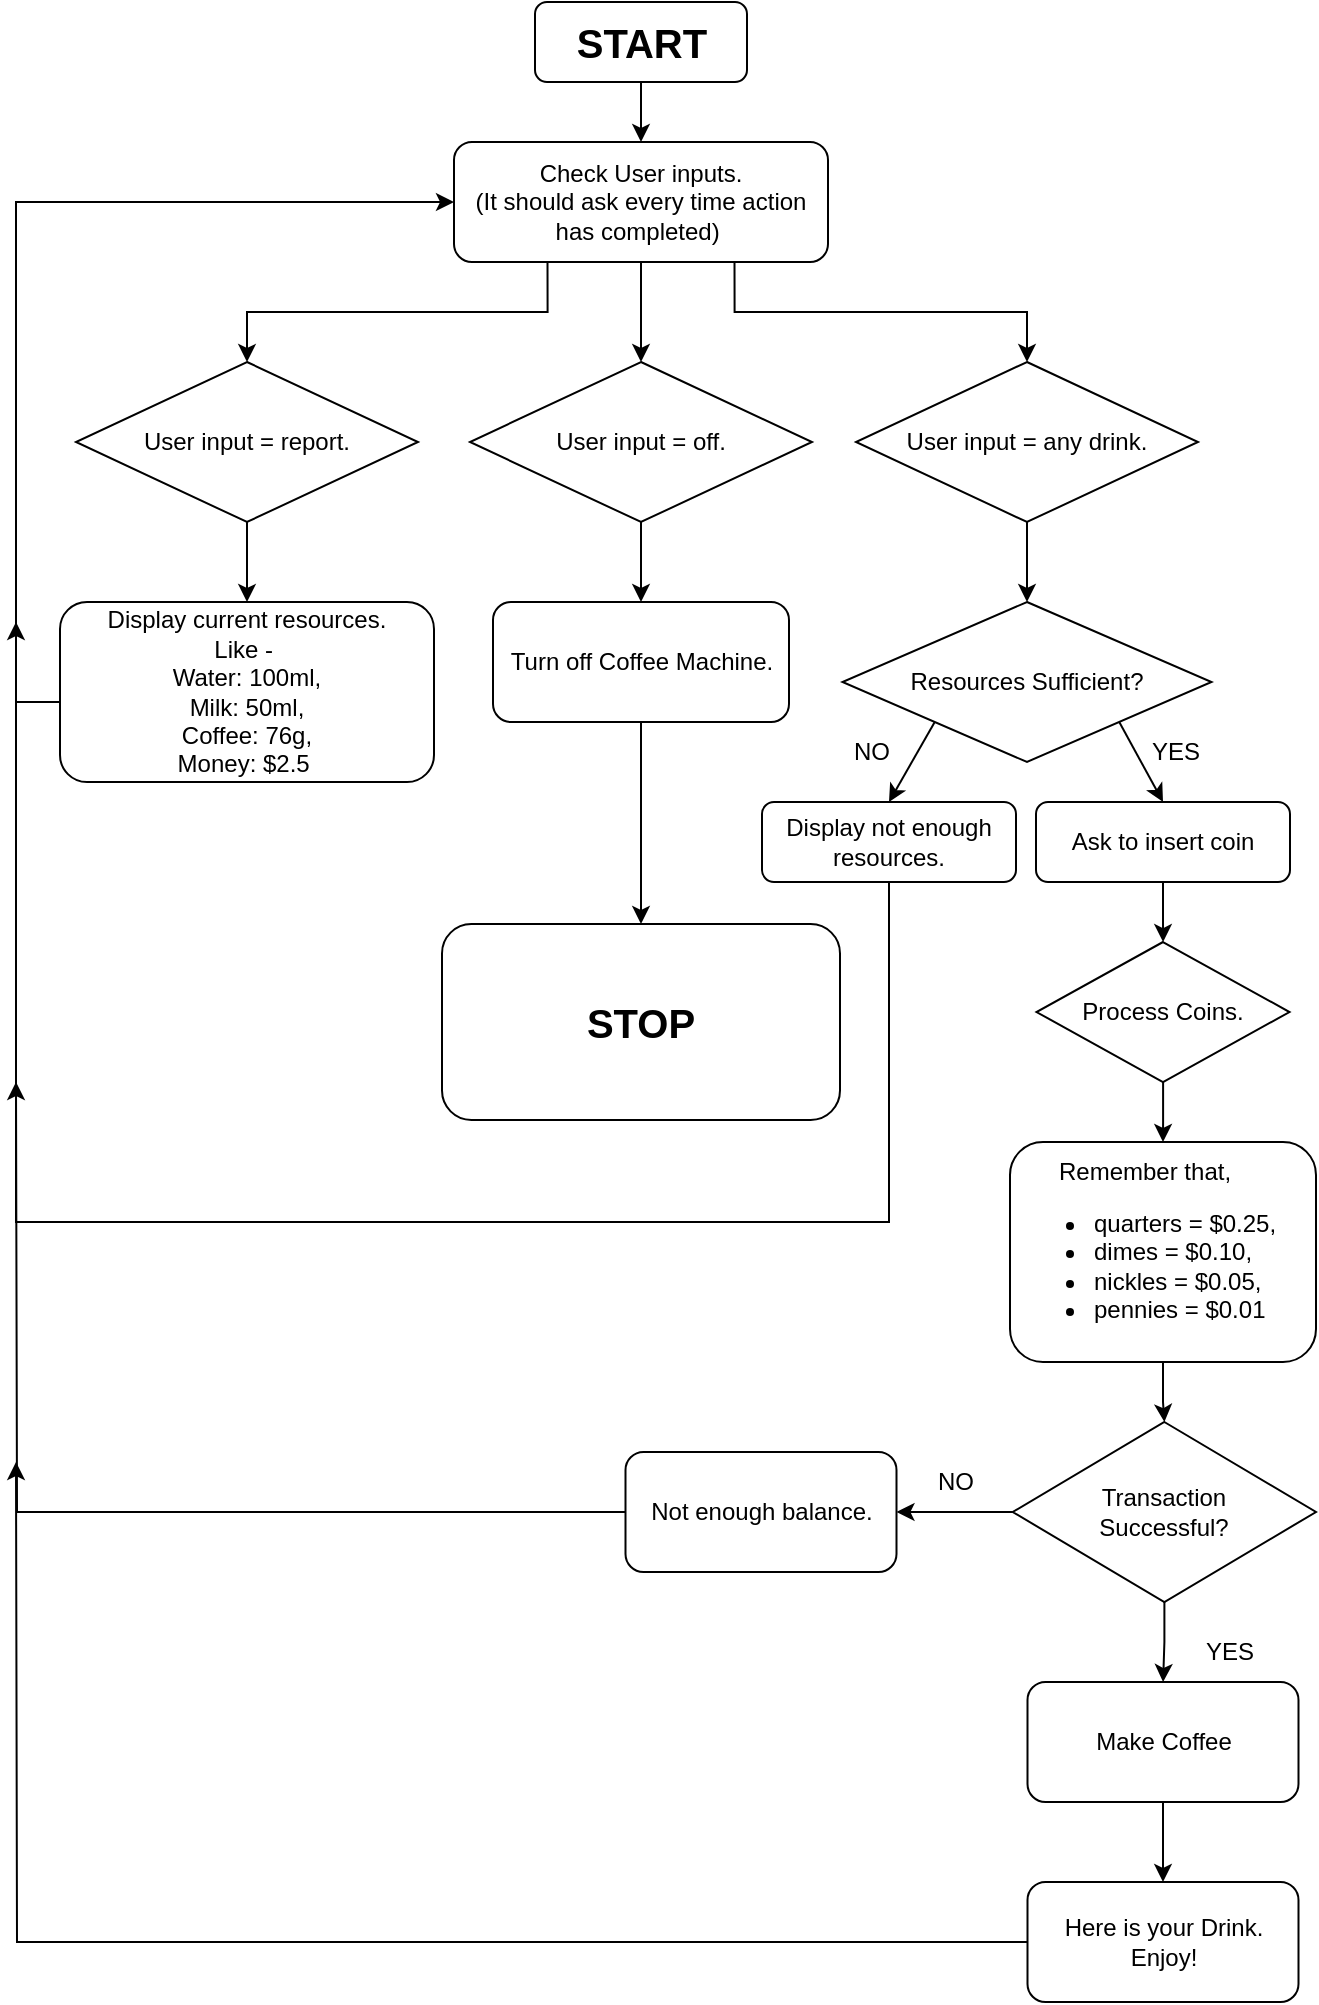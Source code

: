 <mxfile version="16.6.4" type="device"><diagram id="QzqhdiogrUUQ5-P848Fx" name="Page-1"><mxGraphModel dx="1038" dy="551" grid="1" gridSize="10" guides="1" tooltips="1" connect="1" arrows="1" fold="1" page="1" pageScale="1" pageWidth="827" pageHeight="1169" math="0" shadow="0"><root><mxCell id="0"/><mxCell id="1" parent="0"/><mxCell id="Nb8mtnB5yGFxd9Hohxdo-12" style="edgeStyle=orthogonalEdgeStyle;rounded=0;orthogonalLoop=1;jettySize=auto;html=1;entryX=0.5;entryY=0;entryDx=0;entryDy=0;" parent="1" source="Nb8mtnB5yGFxd9Hohxdo-1" target="Nb8mtnB5yGFxd9Hohxdo-3" edge="1"><mxGeometry relative="1" as="geometry"/></mxCell><mxCell id="Nb8mtnB5yGFxd9Hohxdo-1" value="START" style="rounded=1;whiteSpace=wrap;html=1;fontSize=20;fontStyle=1" parent="1" vertex="1"><mxGeometry x="359.5" y="30" width="106" height="40" as="geometry"/></mxCell><mxCell id="Nb8mtnB5yGFxd9Hohxdo-11" style="edgeStyle=orthogonalEdgeStyle;rounded=0;orthogonalLoop=1;jettySize=auto;html=1;exitX=0.75;exitY=1;exitDx=0;exitDy=0;entryX=0.5;entryY=0;entryDx=0;entryDy=0;" parent="1" source="Nb8mtnB5yGFxd9Hohxdo-3" target="Nb8mtnB5yGFxd9Hohxdo-7" edge="1"><mxGeometry relative="1" as="geometry"/></mxCell><mxCell id="Nb8mtnB5yGFxd9Hohxdo-24" style="edgeStyle=orthogonalEdgeStyle;rounded=0;orthogonalLoop=1;jettySize=auto;html=1;exitX=0.25;exitY=1;exitDx=0;exitDy=0;entryX=0.5;entryY=0;entryDx=0;entryDy=0;" parent="1" source="Nb8mtnB5yGFxd9Hohxdo-3" target="Nb8mtnB5yGFxd9Hohxdo-6" edge="1"><mxGeometry relative="1" as="geometry"/></mxCell><mxCell id="Nb8mtnB5yGFxd9Hohxdo-25" style="edgeStyle=orthogonalEdgeStyle;rounded=0;orthogonalLoop=1;jettySize=auto;html=1;exitX=0.5;exitY=1;exitDx=0;exitDy=0;entryX=0.5;entryY=0;entryDx=0;entryDy=0;" parent="1" source="Nb8mtnB5yGFxd9Hohxdo-3" target="Nb8mtnB5yGFxd9Hohxdo-5" edge="1"><mxGeometry relative="1" as="geometry"/></mxCell><mxCell id="Nb8mtnB5yGFxd9Hohxdo-3" value="Check User inputs.&lt;br&gt;(It should ask every time action has completed)&amp;nbsp;" style="rounded=1;whiteSpace=wrap;html=1;" parent="1" vertex="1"><mxGeometry x="319" y="100" width="187" height="60" as="geometry"/></mxCell><mxCell id="Nb8mtnB5yGFxd9Hohxdo-28" style="edgeStyle=orthogonalEdgeStyle;rounded=0;orthogonalLoop=1;jettySize=auto;html=1;entryX=0.5;entryY=0;entryDx=0;entryDy=0;" parent="1" source="Nb8mtnB5yGFxd9Hohxdo-5" target="Nb8mtnB5yGFxd9Hohxdo-13" edge="1"><mxGeometry relative="1" as="geometry"/></mxCell><mxCell id="Nb8mtnB5yGFxd9Hohxdo-5" value="User input = off." style="rhombus;whiteSpace=wrap;html=1;" parent="1" vertex="1"><mxGeometry x="327" y="210" width="171" height="80" as="geometry"/></mxCell><mxCell id="Nb8mtnB5yGFxd9Hohxdo-26" style="edgeStyle=orthogonalEdgeStyle;rounded=0;orthogonalLoop=1;jettySize=auto;html=1;exitX=0.5;exitY=1;exitDx=0;exitDy=0;entryX=0.5;entryY=0;entryDx=0;entryDy=0;" parent="1" source="Nb8mtnB5yGFxd9Hohxdo-6" target="Nb8mtnB5yGFxd9Hohxdo-15" edge="1"><mxGeometry relative="1" as="geometry"/></mxCell><mxCell id="Nb8mtnB5yGFxd9Hohxdo-6" value="User input = report." style="rhombus;whiteSpace=wrap;html=1;" parent="1" vertex="1"><mxGeometry x="130" y="210" width="171" height="80" as="geometry"/></mxCell><mxCell id="Nb8mtnB5yGFxd9Hohxdo-35" style="edgeStyle=orthogonalEdgeStyle;rounded=0;orthogonalLoop=1;jettySize=auto;html=1;entryX=0.5;entryY=0;entryDx=0;entryDy=0;" parent="1" source="Nb8mtnB5yGFxd9Hohxdo-7" edge="1"><mxGeometry relative="1" as="geometry"><mxPoint x="605.5" y="330" as="targetPoint"/></mxGeometry></mxCell><mxCell id="Nb8mtnB5yGFxd9Hohxdo-7" value="User input = any drink." style="rhombus;whiteSpace=wrap;html=1;" parent="1" vertex="1"><mxGeometry x="520" y="210" width="171" height="80" as="geometry"/></mxCell><mxCell id="Nb8mtnB5yGFxd9Hohxdo-29" value="" style="edgeStyle=orthogonalEdgeStyle;rounded=0;orthogonalLoop=1;jettySize=auto;html=1;" parent="1" source="Nb8mtnB5yGFxd9Hohxdo-13" target="Nb8mtnB5yGFxd9Hohxdo-20" edge="1"><mxGeometry relative="1" as="geometry"/></mxCell><mxCell id="Nb8mtnB5yGFxd9Hohxdo-13" value="Turn off Coffee Machine." style="rounded=1;whiteSpace=wrap;html=1;" parent="1" vertex="1"><mxGeometry x="338.5" y="330" width="148" height="60" as="geometry"/></mxCell><mxCell id="Nb8mtnB5yGFxd9Hohxdo-27" style="edgeStyle=orthogonalEdgeStyle;rounded=0;orthogonalLoop=1;jettySize=auto;html=1;entryX=0;entryY=0.5;entryDx=0;entryDy=0;" parent="1" source="Nb8mtnB5yGFxd9Hohxdo-15" target="Nb8mtnB5yGFxd9Hohxdo-3" edge="1"><mxGeometry relative="1" as="geometry"><Array as="points"><mxPoint x="100" y="380"/><mxPoint x="100" y="130"/></Array></mxGeometry></mxCell><mxCell id="Nb8mtnB5yGFxd9Hohxdo-15" value="Display current resources.&lt;br&gt;Like -&amp;nbsp;&lt;br&gt;Water: 100ml,&lt;br&gt;Milk: 50ml,&lt;br&gt;Coffee: 76g,&lt;br&gt;Money: $2.5&amp;nbsp;" style="rounded=1;whiteSpace=wrap;html=1;" parent="1" vertex="1"><mxGeometry x="122" y="330" width="187" height="90" as="geometry"/></mxCell><mxCell id="Nb8mtnB5yGFxd9Hohxdo-20" value="&lt;font style=&quot;font-size: 20px&quot;&gt;STOP&lt;/font&gt;" style="rounded=1;whiteSpace=wrap;html=1;fontStyle=1;verticalAlign=middle;" parent="1" vertex="1"><mxGeometry x="313" y="491" width="199" height="98" as="geometry"/></mxCell><mxCell id="Nb8mtnB5yGFxd9Hohxdo-58" value="" style="edgeStyle=orthogonalEdgeStyle;rounded=0;orthogonalLoop=1;jettySize=auto;html=1;" parent="1" source="Nb8mtnB5yGFxd9Hohxdo-37" target="Nb8mtnB5yGFxd9Hohxdo-57" edge="1"><mxGeometry relative="1" as="geometry"/></mxCell><mxCell id="Nb8mtnB5yGFxd9Hohxdo-37" value="Ask to insert coin" style="rounded=1;whiteSpace=wrap;html=1;" parent="1" vertex="1"><mxGeometry x="610" y="430" width="127" height="40" as="geometry"/></mxCell><mxCell id="Nb8mtnB5yGFxd9Hohxdo-62" style="edgeStyle=orthogonalEdgeStyle;rounded=0;orthogonalLoop=1;jettySize=auto;html=1;" parent="1" source="Nb8mtnB5yGFxd9Hohxdo-38" edge="1"><mxGeometry relative="1" as="geometry"><mxPoint x="100" y="340" as="targetPoint"/><Array as="points"><mxPoint x="537" y="640"/><mxPoint x="100" y="640"/></Array></mxGeometry></mxCell><mxCell id="Nb8mtnB5yGFxd9Hohxdo-38" value="Display not enough resources." style="rounded=1;whiteSpace=wrap;html=1;" parent="1" vertex="1"><mxGeometry x="473" y="430" width="127" height="40" as="geometry"/></mxCell><mxCell id="Nb8mtnB5yGFxd9Hohxdo-44" value="YES" style="text;html=1;strokeColor=none;fillColor=none;align=center;verticalAlign=middle;whiteSpace=wrap;rounded=0;" parent="1" vertex="1"><mxGeometry x="650" y="390" width="60" height="30" as="geometry"/></mxCell><mxCell id="Nb8mtnB5yGFxd9Hohxdo-45" value="NO" style="text;html=1;strokeColor=none;fillColor=none;align=center;verticalAlign=middle;whiteSpace=wrap;rounded=0;" parent="1" vertex="1"><mxGeometry x="498" y="390" width="60" height="30" as="geometry"/></mxCell><mxCell id="Nb8mtnB5yGFxd9Hohxdo-47" value="&lt;span&gt;Resources Sufficient?&lt;/span&gt;" style="rhombus;whiteSpace=wrap;html=1;" parent="1" vertex="1"><mxGeometry x="513.25" y="330" width="184.5" height="80" as="geometry"/></mxCell><mxCell id="Nb8mtnB5yGFxd9Hohxdo-53" value="" style="endArrow=classic;html=1;rounded=0;exitX=0;exitY=1;exitDx=0;exitDy=0;entryX=0.5;entryY=0;entryDx=0;entryDy=0;" parent="1" source="Nb8mtnB5yGFxd9Hohxdo-47" target="Nb8mtnB5yGFxd9Hohxdo-38" edge="1"><mxGeometry width="50" height="50" relative="1" as="geometry"><mxPoint x="600" y="450" as="sourcePoint"/><mxPoint x="650" y="400" as="targetPoint"/></mxGeometry></mxCell><mxCell id="Nb8mtnB5yGFxd9Hohxdo-54" value="" style="endArrow=classic;html=1;rounded=0;entryX=0.5;entryY=0;entryDx=0;entryDy=0;exitX=1;exitY=1;exitDx=0;exitDy=0;" parent="1" source="Nb8mtnB5yGFxd9Hohxdo-47" target="Nb8mtnB5yGFxd9Hohxdo-37" edge="1"><mxGeometry width="50" height="50" relative="1" as="geometry"><mxPoint x="600" y="450" as="sourcePoint"/><mxPoint x="650" y="400" as="targetPoint"/></mxGeometry></mxCell><mxCell id="Nb8mtnB5yGFxd9Hohxdo-61" value="" style="edgeStyle=orthogonalEdgeStyle;rounded=0;orthogonalLoop=1;jettySize=auto;html=1;" parent="1" source="Nb8mtnB5yGFxd9Hohxdo-55" target="Nb8mtnB5yGFxd9Hohxdo-60" edge="1"><mxGeometry relative="1" as="geometry"/></mxCell><mxCell id="Nb8mtnB5yGFxd9Hohxdo-55" value="&lt;div style=&quot;text-align: center&quot;&gt;Remember that,&lt;/div&gt;&lt;div&gt;&lt;ul&gt;&lt;li&gt;&lt;span&gt;quarters = $0.25,&lt;/span&gt;&lt;/li&gt;&lt;li&gt;&lt;span&gt;dimes = $0.10,&lt;/span&gt;&lt;/li&gt;&lt;li&gt;&lt;span&gt;nickles = $0.05,&lt;/span&gt;&lt;/li&gt;&lt;li&gt;&lt;span&gt;pennies = $0.01&lt;/span&gt;&lt;/li&gt;&lt;/ul&gt;&lt;/div&gt;" style="rounded=1;whiteSpace=wrap;html=1;align=left;" parent="1" vertex="1"><mxGeometry x="597" y="600" width="153" height="110" as="geometry"/></mxCell><mxCell id="Nb8mtnB5yGFxd9Hohxdo-59" value="" style="edgeStyle=orthogonalEdgeStyle;rounded=0;orthogonalLoop=1;jettySize=auto;html=1;" parent="1" source="Nb8mtnB5yGFxd9Hohxdo-57" target="Nb8mtnB5yGFxd9Hohxdo-55" edge="1"><mxGeometry relative="1" as="geometry"/></mxCell><mxCell id="Nb8mtnB5yGFxd9Hohxdo-57" value="Process Coins." style="rhombus;whiteSpace=wrap;html=1;" parent="1" vertex="1"><mxGeometry x="610.25" y="500" width="126.5" height="70" as="geometry"/></mxCell><mxCell id="Nb8mtnB5yGFxd9Hohxdo-72" value="" style="edgeStyle=orthogonalEdgeStyle;rounded=0;orthogonalLoop=1;jettySize=auto;html=1;" parent="1" source="Nb8mtnB5yGFxd9Hohxdo-60" target="Nb8mtnB5yGFxd9Hohxdo-64" edge="1"><mxGeometry relative="1" as="geometry"/></mxCell><mxCell id="Nb8mtnB5yGFxd9Hohxdo-74" value="" style="edgeStyle=orthogonalEdgeStyle;rounded=0;orthogonalLoop=1;jettySize=auto;html=1;" parent="1" source="Nb8mtnB5yGFxd9Hohxdo-60" target="Nb8mtnB5yGFxd9Hohxdo-63" edge="1"><mxGeometry relative="1" as="geometry"/></mxCell><mxCell id="Nb8mtnB5yGFxd9Hohxdo-60" value="Transaction&lt;br&gt;Successful?" style="rhombus;whiteSpace=wrap;html=1;" parent="1" vertex="1"><mxGeometry x="598.37" y="740" width="151.63" height="90" as="geometry"/></mxCell><mxCell id="Nb8mtnB5yGFxd9Hohxdo-78" value="" style="edgeStyle=orthogonalEdgeStyle;rounded=0;orthogonalLoop=1;jettySize=auto;html=1;" parent="1" source="Nb8mtnB5yGFxd9Hohxdo-63" target="Nb8mtnB5yGFxd9Hohxdo-77" edge="1"><mxGeometry relative="1" as="geometry"/></mxCell><mxCell id="Nb8mtnB5yGFxd9Hohxdo-63" value="Make Coffee" style="rounded=1;whiteSpace=wrap;html=1;" parent="1" vertex="1"><mxGeometry x="605.75" y="870" width="135.5" height="60" as="geometry"/></mxCell><mxCell id="Nb8mtnB5yGFxd9Hohxdo-75" style="edgeStyle=orthogonalEdgeStyle;rounded=0;orthogonalLoop=1;jettySize=auto;html=1;" parent="1" source="Nb8mtnB5yGFxd9Hohxdo-64" edge="1"><mxGeometry relative="1" as="geometry"><mxPoint x="100" y="570" as="targetPoint"/></mxGeometry></mxCell><mxCell id="Nb8mtnB5yGFxd9Hohxdo-64" value="Not enough balance." style="rounded=1;whiteSpace=wrap;html=1;" parent="1" vertex="1"><mxGeometry x="404.75" y="755" width="135.5" height="60" as="geometry"/></mxCell><mxCell id="Nb8mtnB5yGFxd9Hohxdo-68" value="YES" style="text;html=1;strokeColor=none;fillColor=none;align=center;verticalAlign=middle;whiteSpace=wrap;rounded=0;" parent="1" vertex="1"><mxGeometry x="676.75" y="840" width="60" height="30" as="geometry"/></mxCell><mxCell id="Nb8mtnB5yGFxd9Hohxdo-69" value="NO" style="text;html=1;strokeColor=none;fillColor=none;align=center;verticalAlign=middle;whiteSpace=wrap;rounded=0;" parent="1" vertex="1"><mxGeometry x="540" y="755" width="60" height="30" as="geometry"/></mxCell><mxCell id="Nb8mtnB5yGFxd9Hohxdo-79" style="edgeStyle=orthogonalEdgeStyle;rounded=0;orthogonalLoop=1;jettySize=auto;html=1;" parent="1" source="Nb8mtnB5yGFxd9Hohxdo-77" edge="1"><mxGeometry relative="1" as="geometry"><mxPoint x="100" y="760" as="targetPoint"/></mxGeometry></mxCell><mxCell id="Nb8mtnB5yGFxd9Hohxdo-77" value="Here is your Drink. Enjoy!" style="rounded=1;whiteSpace=wrap;html=1;" parent="1" vertex="1"><mxGeometry x="605.75" y="970" width="135.5" height="60" as="geometry"/></mxCell></root></mxGraphModel></diagram></mxfile>